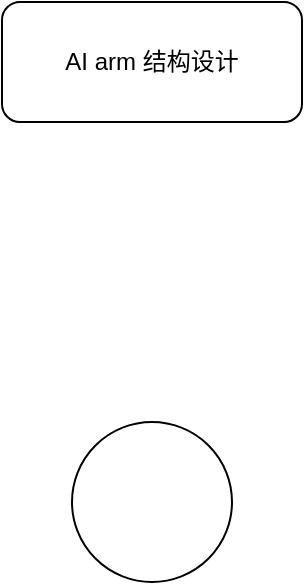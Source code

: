 <mxfile version="24.7.1" type="device">
  <diagram name="Page-1" id="ULn17sJcUOEcsdKLEY8c">
    <mxGraphModel dx="683" dy="373" grid="1" gridSize="10" guides="1" tooltips="1" connect="1" arrows="1" fold="1" page="1" pageScale="1" pageWidth="827" pageHeight="1169" math="0" shadow="0">
      <root>
        <mxCell id="0" />
        <mxCell id="1" parent="0" />
        <mxCell id="4w0l3_rAvi6Gu2To49Zy-1" value="AI arm 结构设计" style="rounded=1;whiteSpace=wrap;html=1;" vertex="1" parent="1">
          <mxGeometry x="290" y="130" width="150" height="60" as="geometry" />
        </mxCell>
        <mxCell id="4w0l3_rAvi6Gu2To49Zy-2" value="" style="ellipse;whiteSpace=wrap;html=1;aspect=fixed;" vertex="1" parent="1">
          <mxGeometry x="325" y="340" width="80" height="80" as="geometry" />
        </mxCell>
      </root>
    </mxGraphModel>
  </diagram>
</mxfile>
